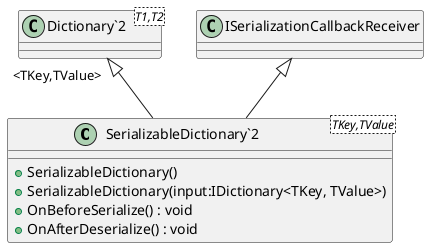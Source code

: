 @startuml
class "SerializableDictionary`2"<TKey,TValue> {
    + SerializableDictionary()
    + SerializableDictionary(input:IDictionary<TKey, TValue>)
    + OnBeforeSerialize() : void
    + OnAfterDeserialize() : void
}
class "Dictionary`2"<T1,T2> {
}
"Dictionary`2" "<TKey,TValue>" <|-- "SerializableDictionary`2"
ISerializationCallbackReceiver <|-- "SerializableDictionary`2"
@enduml
